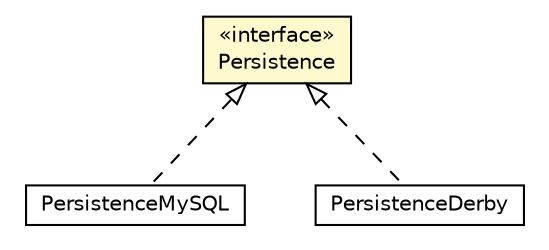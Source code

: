 #!/usr/local/bin/dot
#
# Class diagram 
# Generated by UMLGraph version R5_6-24-gf6e263 (http://www.umlgraph.org/)
#

digraph G {
	edge [fontname="Helvetica",fontsize=10,labelfontname="Helvetica",labelfontsize=10];
	node [fontname="Helvetica",fontsize=10,shape=plaintext];
	nodesep=0.25;
	ranksep=0.5;
	// org.universAAL.ri.api.manager.server.persistence.PersistenceMySQL
	c15027 [label=<<table title="org.universAAL.ri.api.manager.server.persistence.PersistenceMySQL" border="0" cellborder="1" cellspacing="0" cellpadding="2" port="p" href="./PersistenceMySQL.html">
		<tr><td><table border="0" cellspacing="0" cellpadding="1">
<tr><td align="center" balign="center"> PersistenceMySQL </td></tr>
		</table></td></tr>
		</table>>, URL="./PersistenceMySQL.html", fontname="Helvetica", fontcolor="black", fontsize=10.0];
	// org.universAAL.ri.api.manager.server.persistence.Persistence
	c15028 [label=<<table title="org.universAAL.ri.api.manager.server.persistence.Persistence" border="0" cellborder="1" cellspacing="0" cellpadding="2" port="p" bgcolor="lemonChiffon" href="./Persistence.html">
		<tr><td><table border="0" cellspacing="0" cellpadding="1">
<tr><td align="center" balign="center"> &#171;interface&#187; </td></tr>
<tr><td align="center" balign="center"> Persistence </td></tr>
		</table></td></tr>
		</table>>, URL="./Persistence.html", fontname="Helvetica", fontcolor="black", fontsize=10.0];
	// org.universAAL.ri.api.manager.server.persistence.PersistenceDerby
	c15029 [label=<<table title="org.universAAL.ri.api.manager.server.persistence.PersistenceDerby" border="0" cellborder="1" cellspacing="0" cellpadding="2" port="p" href="./PersistenceDerby.html">
		<tr><td><table border="0" cellspacing="0" cellpadding="1">
<tr><td align="center" balign="center"> PersistenceDerby </td></tr>
		</table></td></tr>
		</table>>, URL="./PersistenceDerby.html", fontname="Helvetica", fontcolor="black", fontsize=10.0];
	//org.universAAL.ri.api.manager.server.persistence.PersistenceMySQL implements org.universAAL.ri.api.manager.server.persistence.Persistence
	c15028:p -> c15027:p [dir=back,arrowtail=empty,style=dashed];
	//org.universAAL.ri.api.manager.server.persistence.PersistenceDerby implements org.universAAL.ri.api.manager.server.persistence.Persistence
	c15028:p -> c15029:p [dir=back,arrowtail=empty,style=dashed];
}

